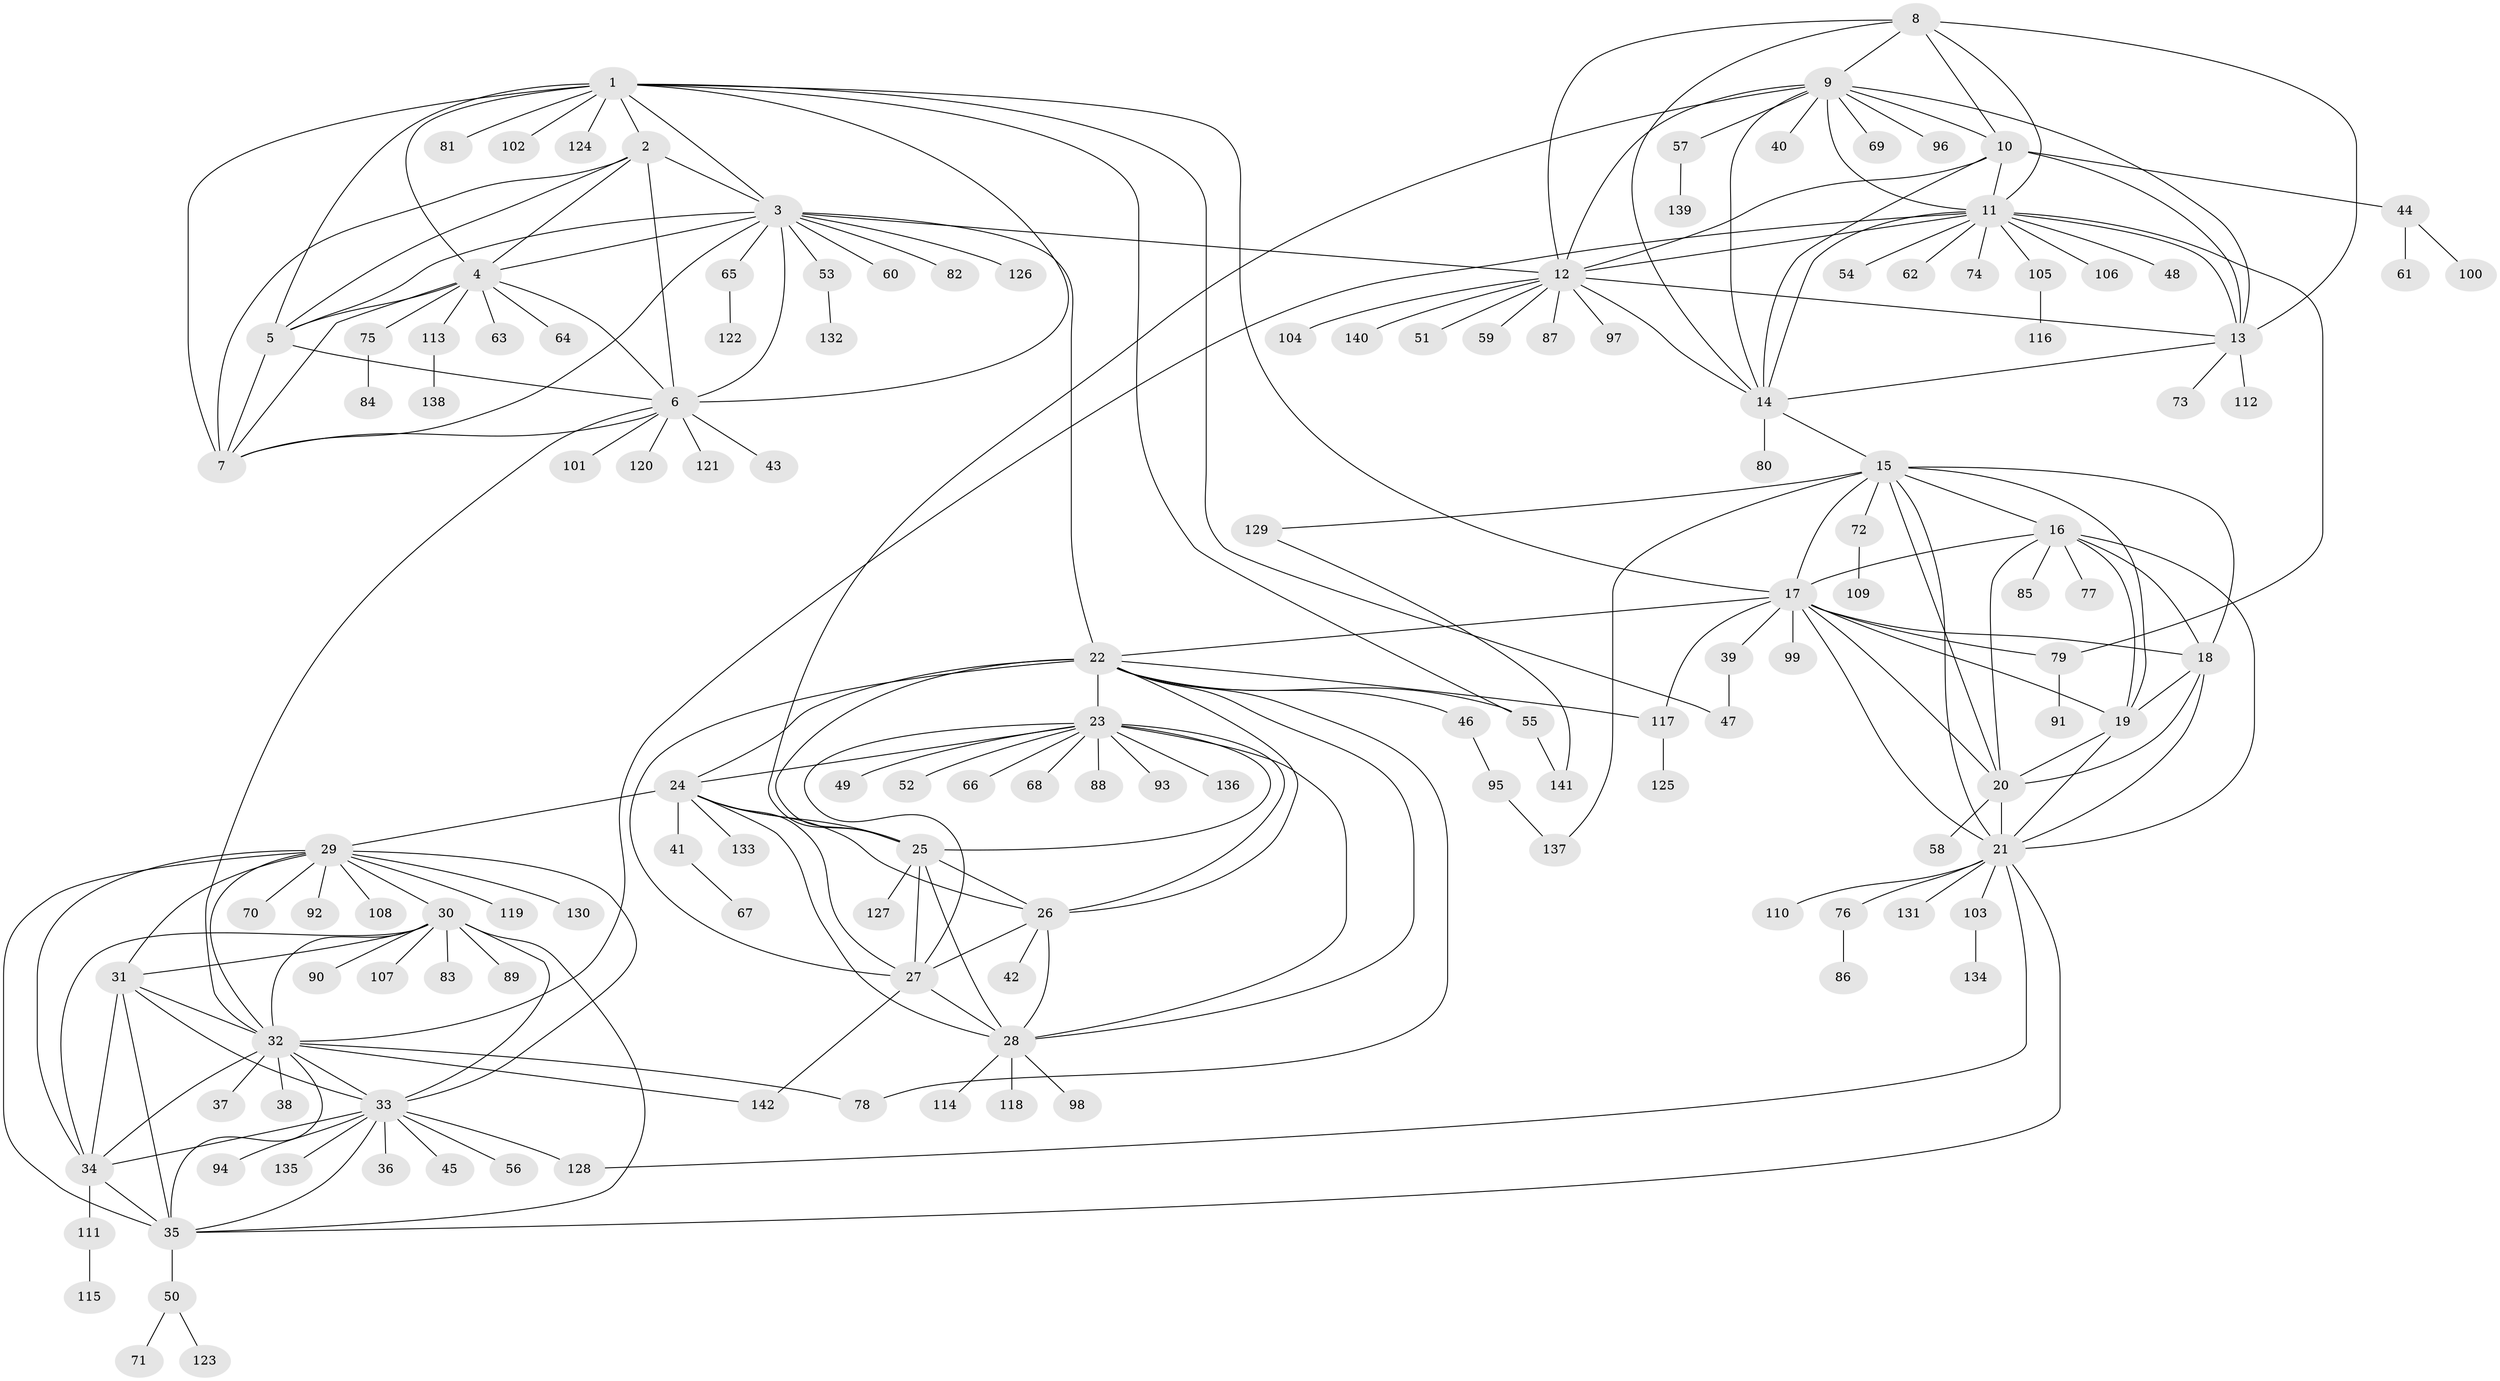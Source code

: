 // coarse degree distribution, {2: 0.07142857142857142, 6: 0.017857142857142856, 5: 0.017857142857142856, 4: 0.017857142857142856, 10: 0.05357142857142857, 1: 0.7678571428571429, 12: 0.05357142857142857}
// Generated by graph-tools (version 1.1) at 2025/57/03/04/25 21:57:51]
// undirected, 142 vertices, 231 edges
graph export_dot {
graph [start="1"]
  node [color=gray90,style=filled];
  1;
  2;
  3;
  4;
  5;
  6;
  7;
  8;
  9;
  10;
  11;
  12;
  13;
  14;
  15;
  16;
  17;
  18;
  19;
  20;
  21;
  22;
  23;
  24;
  25;
  26;
  27;
  28;
  29;
  30;
  31;
  32;
  33;
  34;
  35;
  36;
  37;
  38;
  39;
  40;
  41;
  42;
  43;
  44;
  45;
  46;
  47;
  48;
  49;
  50;
  51;
  52;
  53;
  54;
  55;
  56;
  57;
  58;
  59;
  60;
  61;
  62;
  63;
  64;
  65;
  66;
  67;
  68;
  69;
  70;
  71;
  72;
  73;
  74;
  75;
  76;
  77;
  78;
  79;
  80;
  81;
  82;
  83;
  84;
  85;
  86;
  87;
  88;
  89;
  90;
  91;
  92;
  93;
  94;
  95;
  96;
  97;
  98;
  99;
  100;
  101;
  102;
  103;
  104;
  105;
  106;
  107;
  108;
  109;
  110;
  111;
  112;
  113;
  114;
  115;
  116;
  117;
  118;
  119;
  120;
  121;
  122;
  123;
  124;
  125;
  126;
  127;
  128;
  129;
  130;
  131;
  132;
  133;
  134;
  135;
  136;
  137;
  138;
  139;
  140;
  141;
  142;
  1 -- 2;
  1 -- 3;
  1 -- 4;
  1 -- 5;
  1 -- 6;
  1 -- 7;
  1 -- 17;
  1 -- 47;
  1 -- 55;
  1 -- 81;
  1 -- 102;
  1 -- 124;
  2 -- 3;
  2 -- 4;
  2 -- 5;
  2 -- 6;
  2 -- 7;
  3 -- 4;
  3 -- 5;
  3 -- 6;
  3 -- 7;
  3 -- 12;
  3 -- 22;
  3 -- 53;
  3 -- 60;
  3 -- 65;
  3 -- 82;
  3 -- 126;
  4 -- 5;
  4 -- 6;
  4 -- 7;
  4 -- 63;
  4 -- 64;
  4 -- 75;
  4 -- 113;
  5 -- 6;
  5 -- 7;
  6 -- 7;
  6 -- 32;
  6 -- 43;
  6 -- 101;
  6 -- 120;
  6 -- 121;
  8 -- 9;
  8 -- 10;
  8 -- 11;
  8 -- 12;
  8 -- 13;
  8 -- 14;
  9 -- 10;
  9 -- 11;
  9 -- 12;
  9 -- 13;
  9 -- 14;
  9 -- 25;
  9 -- 40;
  9 -- 57;
  9 -- 69;
  9 -- 96;
  10 -- 11;
  10 -- 12;
  10 -- 13;
  10 -- 14;
  10 -- 44;
  11 -- 12;
  11 -- 13;
  11 -- 14;
  11 -- 32;
  11 -- 48;
  11 -- 54;
  11 -- 62;
  11 -- 74;
  11 -- 79;
  11 -- 105;
  11 -- 106;
  12 -- 13;
  12 -- 14;
  12 -- 51;
  12 -- 59;
  12 -- 87;
  12 -- 97;
  12 -- 104;
  12 -- 140;
  13 -- 14;
  13 -- 73;
  13 -- 112;
  14 -- 15;
  14 -- 80;
  15 -- 16;
  15 -- 17;
  15 -- 18;
  15 -- 19;
  15 -- 20;
  15 -- 21;
  15 -- 72;
  15 -- 129;
  15 -- 137;
  16 -- 17;
  16 -- 18;
  16 -- 19;
  16 -- 20;
  16 -- 21;
  16 -- 77;
  16 -- 85;
  17 -- 18;
  17 -- 19;
  17 -- 20;
  17 -- 21;
  17 -- 22;
  17 -- 39;
  17 -- 79;
  17 -- 99;
  17 -- 117;
  18 -- 19;
  18 -- 20;
  18 -- 21;
  19 -- 20;
  19 -- 21;
  20 -- 21;
  20 -- 58;
  21 -- 35;
  21 -- 76;
  21 -- 103;
  21 -- 110;
  21 -- 128;
  21 -- 131;
  22 -- 23;
  22 -- 24;
  22 -- 25;
  22 -- 26;
  22 -- 27;
  22 -- 28;
  22 -- 46;
  22 -- 55;
  22 -- 78;
  22 -- 117;
  23 -- 24;
  23 -- 25;
  23 -- 26;
  23 -- 27;
  23 -- 28;
  23 -- 49;
  23 -- 52;
  23 -- 66;
  23 -- 68;
  23 -- 88;
  23 -- 93;
  23 -- 136;
  24 -- 25;
  24 -- 26;
  24 -- 27;
  24 -- 28;
  24 -- 29;
  24 -- 41;
  24 -- 133;
  25 -- 26;
  25 -- 27;
  25 -- 28;
  25 -- 127;
  26 -- 27;
  26 -- 28;
  26 -- 42;
  27 -- 28;
  27 -- 142;
  28 -- 98;
  28 -- 114;
  28 -- 118;
  29 -- 30;
  29 -- 31;
  29 -- 32;
  29 -- 33;
  29 -- 34;
  29 -- 35;
  29 -- 70;
  29 -- 92;
  29 -- 108;
  29 -- 119;
  29 -- 130;
  30 -- 31;
  30 -- 32;
  30 -- 33;
  30 -- 34;
  30 -- 35;
  30 -- 83;
  30 -- 89;
  30 -- 90;
  30 -- 107;
  31 -- 32;
  31 -- 33;
  31 -- 34;
  31 -- 35;
  32 -- 33;
  32 -- 34;
  32 -- 35;
  32 -- 37;
  32 -- 38;
  32 -- 78;
  32 -- 142;
  33 -- 34;
  33 -- 35;
  33 -- 36;
  33 -- 45;
  33 -- 56;
  33 -- 94;
  33 -- 128;
  33 -- 135;
  34 -- 35;
  34 -- 111;
  35 -- 50;
  39 -- 47;
  41 -- 67;
  44 -- 61;
  44 -- 100;
  46 -- 95;
  50 -- 71;
  50 -- 123;
  53 -- 132;
  55 -- 141;
  57 -- 139;
  65 -- 122;
  72 -- 109;
  75 -- 84;
  76 -- 86;
  79 -- 91;
  95 -- 137;
  103 -- 134;
  105 -- 116;
  111 -- 115;
  113 -- 138;
  117 -- 125;
  129 -- 141;
}
